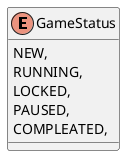 @startuml
enum GameStatus {
    NEW,
    RUNNING,
    LOCKED,
    PAUSED,
    COMPLEATED,
}
@enduml
